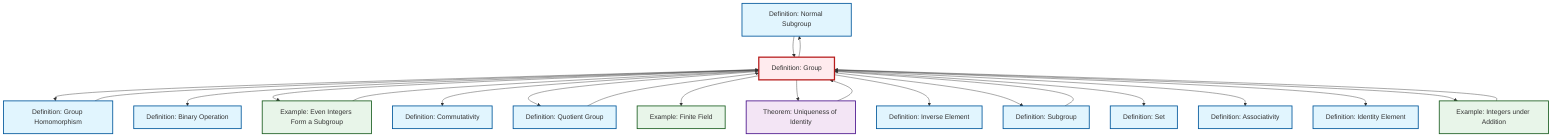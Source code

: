 graph TD
    classDef definition fill:#e1f5fe,stroke:#01579b,stroke-width:2px
    classDef theorem fill:#f3e5f5,stroke:#4a148c,stroke-width:2px
    classDef axiom fill:#fff3e0,stroke:#e65100,stroke-width:2px
    classDef example fill:#e8f5e9,stroke:#1b5e20,stroke-width:2px
    classDef current fill:#ffebee,stroke:#b71c1c,stroke-width:3px
    def-identity-element["Definition: Identity Element"]:::definition
    def-normal-subgroup["Definition: Normal Subgroup"]:::definition
    ex-finite-field["Example: Finite Field"]:::example
    thm-unique-identity["Theorem: Uniqueness of Identity"]:::theorem
    def-subgroup["Definition: Subgroup"]:::definition
    def-set["Definition: Set"]:::definition
    def-associativity["Definition: Associativity"]:::definition
    def-group["Definition: Group"]:::definition
    ex-integers-addition["Example: Integers under Addition"]:::example
    def-homomorphism["Definition: Group Homomorphism"]:::definition
    def-inverse-element["Definition: Inverse Element"]:::definition
    def-quotient-group["Definition: Quotient Group"]:::definition
    ex-even-integers-subgroup["Example: Even Integers Form a Subgroup"]:::example
    def-commutativity["Definition: Commutativity"]:::definition
    def-binary-operation["Definition: Binary Operation"]:::definition
    def-group --> def-homomorphism
    def-group --> def-binary-operation
    def-group --> def-normal-subgroup
    def-group --> ex-even-integers-subgroup
    def-subgroup --> def-group
    def-homomorphism --> def-group
    def-group --> def-commutativity
    def-quotient-group --> def-group
    ex-even-integers-subgroup --> def-group
    def-group --> def-quotient-group
    def-group --> ex-finite-field
    def-group --> thm-unique-identity
    thm-unique-identity --> def-group
    def-group --> def-inverse-element
    def-group --> def-subgroup
    def-group --> def-set
    def-group --> def-associativity
    def-group --> def-identity-element
    def-normal-subgroup --> def-group
    def-group --> ex-integers-addition
    ex-integers-addition --> def-group
    class def-group current